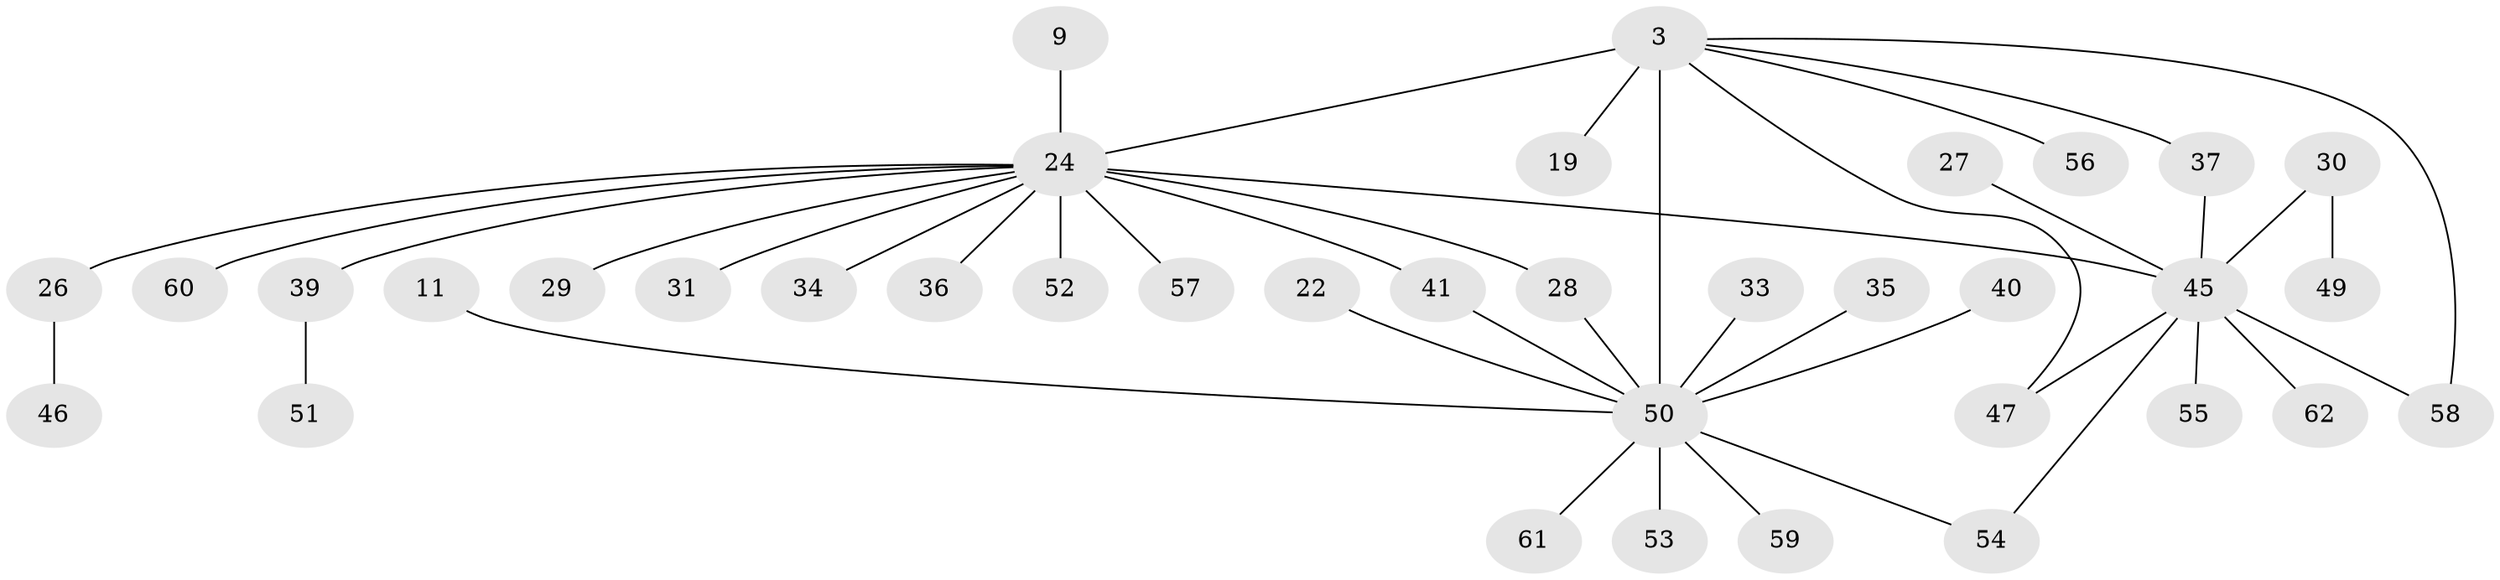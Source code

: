 // original degree distribution, {4: 0.06451612903225806, 9: 0.016129032258064516, 13: 0.03225806451612903, 5: 0.016129032258064516, 14: 0.016129032258064516, 3: 0.11290322580645161, 1: 0.5645161290322581, 2: 0.1774193548387097}
// Generated by graph-tools (version 1.1) at 2025/51/03/04/25 21:51:12]
// undirected, 37 vertices, 42 edges
graph export_dot {
graph [start="1"]
  node [color=gray90,style=filled];
  3;
  9;
  11;
  19;
  22;
  24 [super="+18+16+2"];
  26 [super="+25"];
  27;
  28;
  29 [super="+17"];
  30;
  31;
  33;
  34;
  35;
  36;
  37;
  39;
  40;
  41 [super="+32"];
  45 [super="+12+14+15+20"];
  46;
  47 [super="+44"];
  49;
  50 [super="+4+10+43+48"];
  51;
  52;
  53 [super="+23"];
  54;
  55;
  56;
  57;
  58 [super="+42"];
  59;
  60;
  61;
  62;
  3 -- 19;
  3 -- 37;
  3 -- 56;
  3 -- 24 [weight=3];
  3 -- 50 [weight=4];
  3 -- 58;
  3 -- 47;
  9 -- 24;
  11 -- 50;
  22 -- 50;
  24 -- 28;
  24 -- 34;
  24 -- 39;
  24 -- 36;
  24 -- 45;
  24 -- 52;
  24 -- 57;
  24 -- 60;
  24 -- 31;
  24 -- 26;
  24 -- 41;
  24 -- 29;
  26 -- 46;
  27 -- 45;
  28 -- 50;
  30 -- 49;
  30 -- 45;
  33 -- 50;
  35 -- 50;
  37 -- 45;
  39 -- 51;
  40 -- 50;
  41 -- 50;
  45 -- 54;
  45 -- 55;
  45 -- 62;
  45 -- 58;
  45 -- 47;
  50 -- 54;
  50 -- 59;
  50 -- 61;
  50 -- 53;
}
